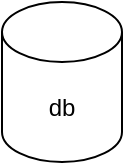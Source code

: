 <mxfile version="17.4.6" type="github">
  <diagram id="YPu3gUVJddb1r6JpXxtX" name="Page-1">
    <mxGraphModel dx="946" dy="547" grid="1" gridSize="10" guides="1" tooltips="1" connect="1" arrows="1" fold="1" page="1" pageScale="1" pageWidth="827" pageHeight="1169" math="0" shadow="0">
      <root>
        <mxCell id="0" />
        <mxCell id="1" parent="0" />
        <mxCell id="ehcvicH4qVkx-c4z3jnV-1" value="db" style="shape=cylinder3;whiteSpace=wrap;html=1;boundedLbl=1;backgroundOutline=1;size=15;" vertex="1" parent="1">
          <mxGeometry x="340" y="80" width="60" height="80" as="geometry" />
        </mxCell>
      </root>
    </mxGraphModel>
  </diagram>
</mxfile>
